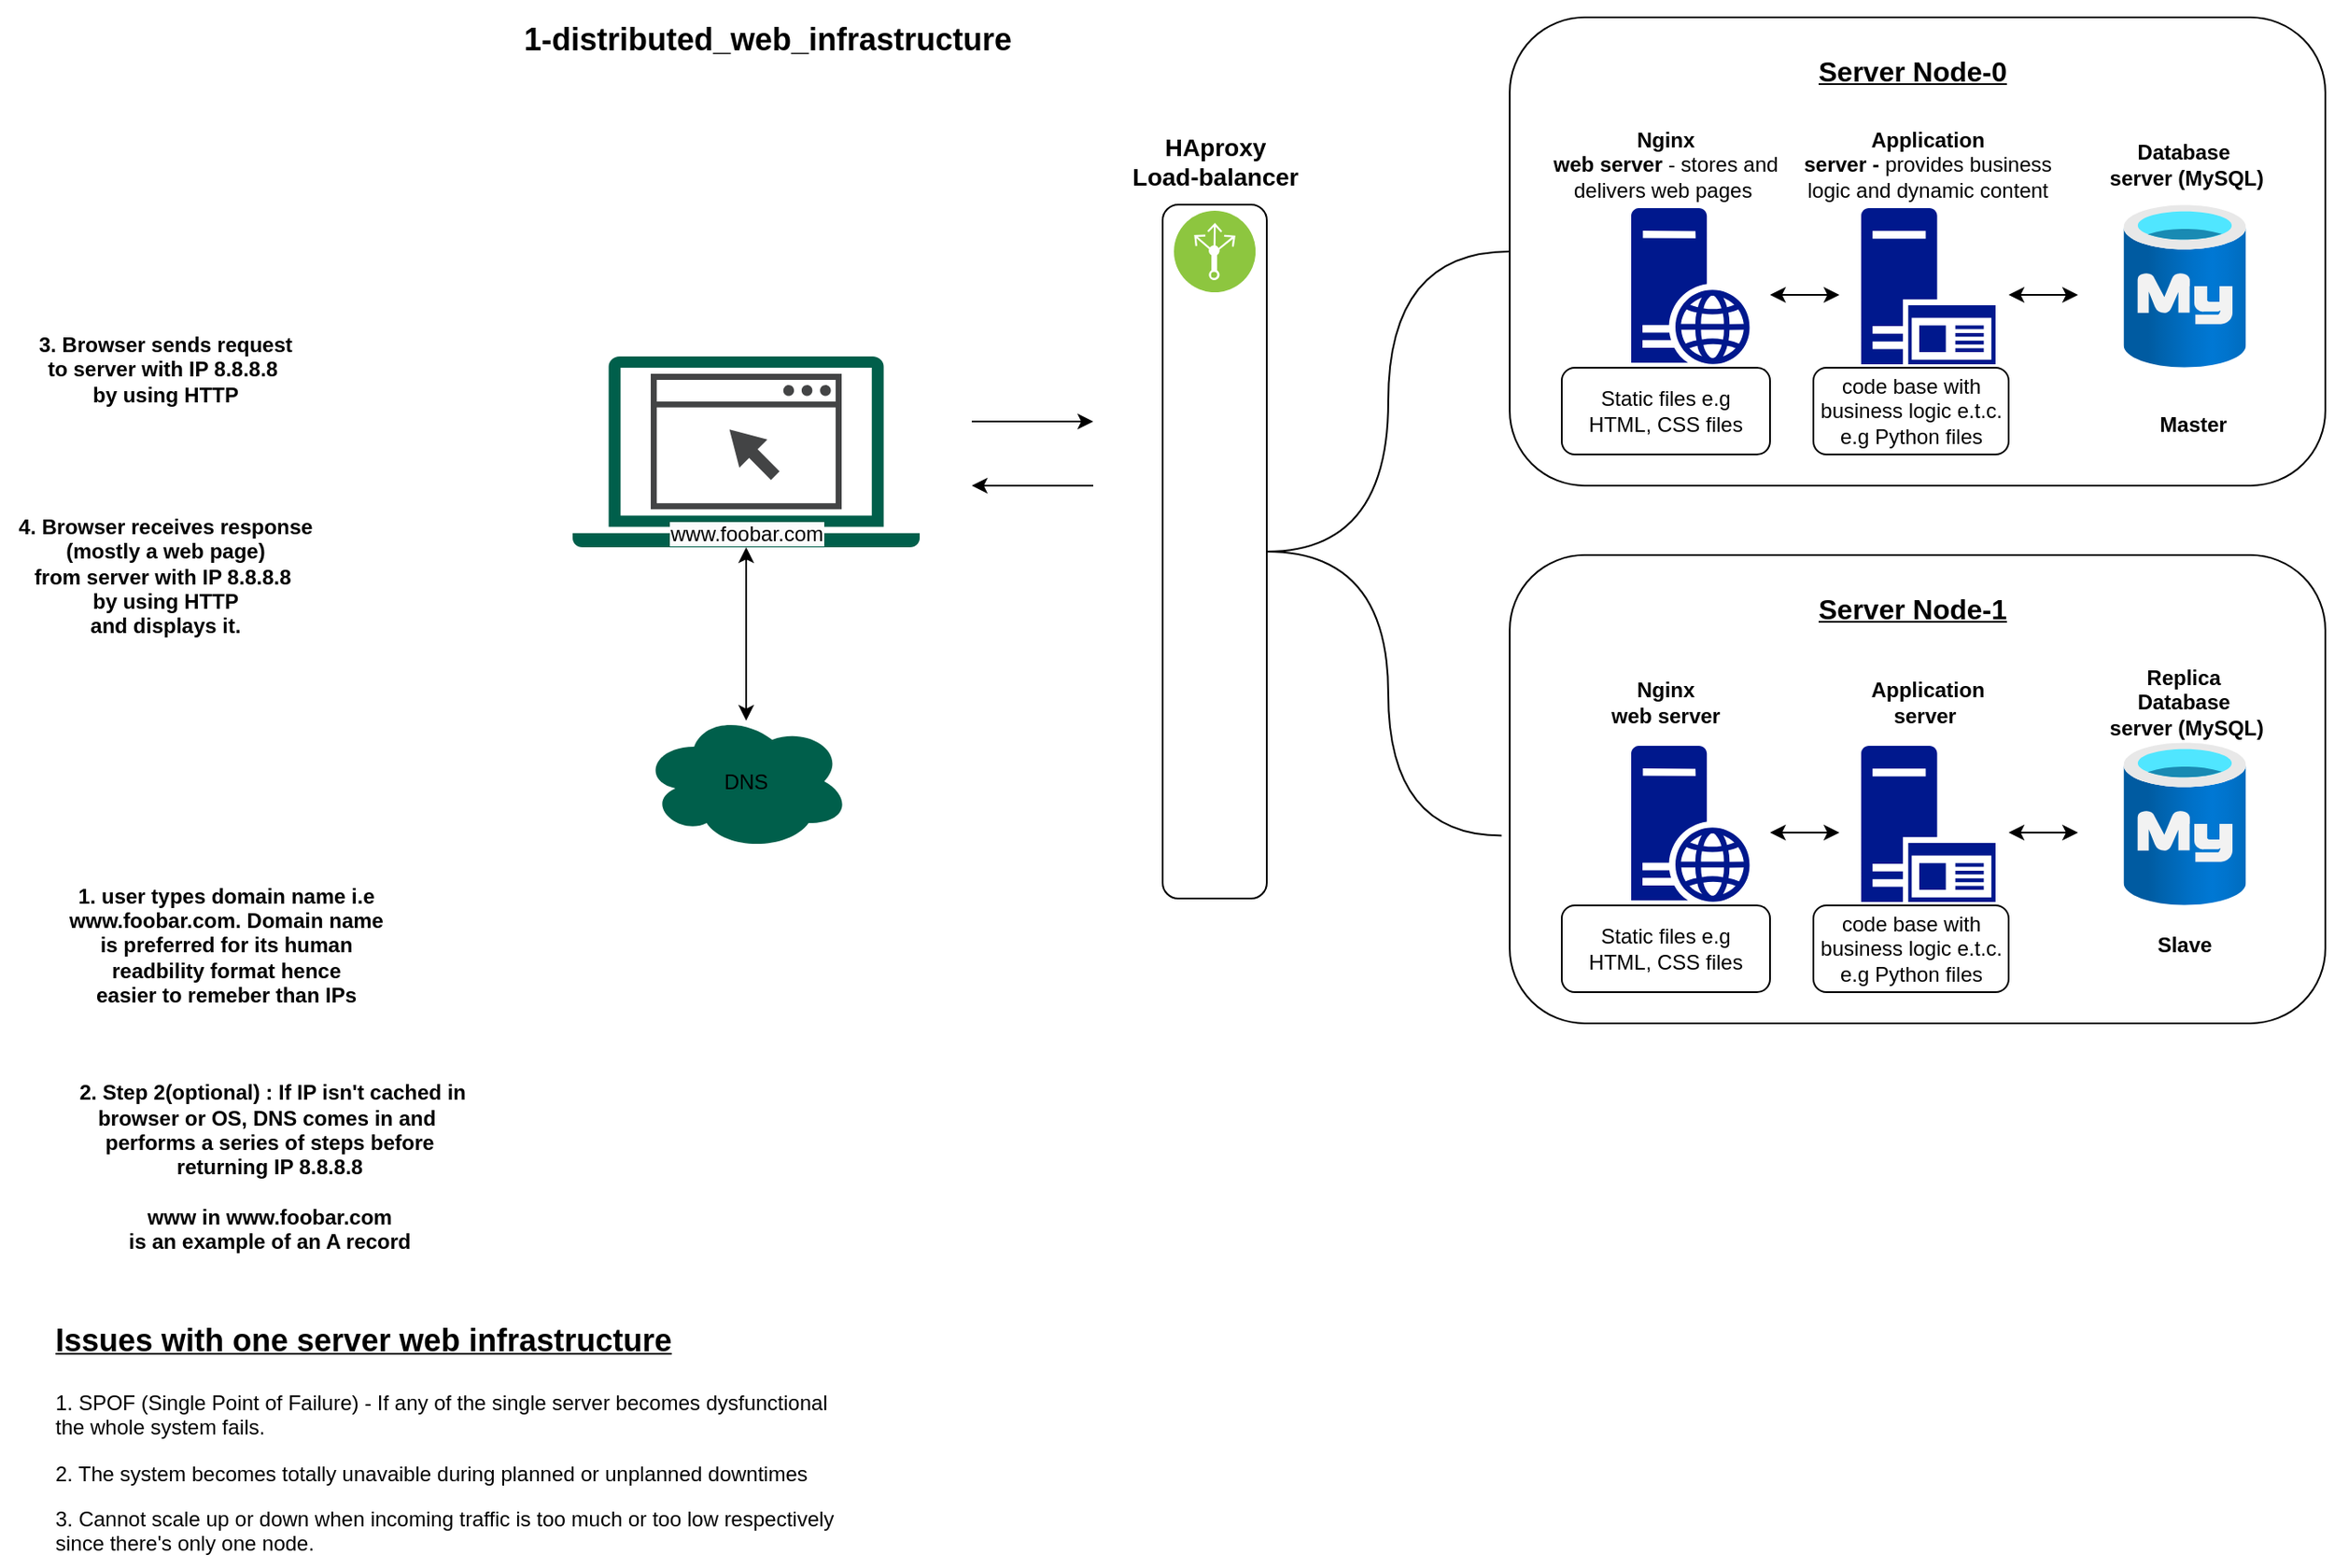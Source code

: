 <mxfile version="24.4.14" type="github">
  <diagram name="Page-1" id="l7S9s0gpHkuD1PCT-KlX">
    <mxGraphModel dx="2547" dy="798" grid="1" gridSize="10" guides="1" tooltips="1" connect="1" arrows="1" fold="1" page="1" pageScale="1" pageWidth="827" pageHeight="1169" math="0" shadow="0">
      <root>
        <mxCell id="0" />
        <mxCell id="1" parent="0" />
        <mxCell id="bt8VCo4-8VBRQeiGRI23-1" value="" style="rounded=1;whiteSpace=wrap;html=1;arcSize=16;" vertex="1" parent="1">
          <mxGeometry x="570" y="50" width="470" height="270" as="geometry" />
        </mxCell>
        <mxCell id="bt8VCo4-8VBRQeiGRI23-2" value="" style="sketch=0;pointerEvents=1;shadow=0;dashed=0;html=1;strokeColor=none;fillColor=#005F4B;labelPosition=center;verticalLabelPosition=bottom;verticalAlign=top;align=center;outlineConnect=0;shape=mxgraph.veeam2.laptop;" vertex="1" parent="1">
          <mxGeometry x="30" y="245.5" width="200" height="110" as="geometry" />
        </mxCell>
        <UserObject label="&lt;span style=&quot;color: rgb(0, 0, 0); font-family: Helvetica; font-size: 12px; font-style: normal; font-variant-ligatures: normal; font-variant-caps: normal; font-weight: 400; letter-spacing: normal; orphans: 2; text-align: center; text-indent: 0px; text-transform: none; widows: 2; word-spacing: 0px; -webkit-text-stroke-width: 0px; white-space: nowrap; background-color: rgb(251, 251, 251); text-decoration-thickness: initial; text-decoration-style: initial; text-decoration-color: initial; display: inline !important; float: none;&quot;&gt;www.foobar.com&lt;/span&gt;" link="&lt;span style=&quot;color: rgb(0, 0, 0); font-family: Helvetica; font-size: 12px; font-style: normal; font-variant-ligatures: normal; font-variant-caps: normal; font-weight: 400; letter-spacing: normal; orphans: 2; text-align: center; text-indent: 0px; text-transform: none; widows: 2; word-spacing: 0px; -webkit-text-stroke-width: 0px; white-space: nowrap; background-color: rgb(251, 251, 251); text-decoration-thickness: initial; text-decoration-style: initial; text-decoration-color: initial; display: inline !important; float: none;&quot;&gt;www.foobar.com&lt;/span&gt;" id="bt8VCo4-8VBRQeiGRI23-3">
          <mxCell style="sketch=0;pointerEvents=1;shadow=0;dashed=0;html=1;strokeColor=none;fillColor=#434445;aspect=fixed;labelPosition=center;verticalLabelPosition=bottom;verticalAlign=top;align=center;outlineConnect=0;shape=mxgraph.vvd.web_browser;" vertex="1" parent="1">
            <mxGeometry x="75" y="255.5" width="110" height="78.1" as="geometry" />
          </mxCell>
        </UserObject>
        <mxCell id="bt8VCo4-8VBRQeiGRI23-4" value="" style="ellipse;shape=cloud;whiteSpace=wrap;html=1;verticalAlign=top;fillColor=#005F4B;strokeColor=none;sketch=0;pointerEvents=1;shadow=0;dashed=0;" vertex="1" parent="1">
          <mxGeometry x="70" y="450.5" width="120" height="80" as="geometry" />
        </mxCell>
        <mxCell id="bt8VCo4-8VBRQeiGRI23-5" value="" style="endArrow=classic;startArrow=classic;html=1;rounded=0;exitX=0.5;exitY=0.063;exitDx=0;exitDy=0;exitPerimeter=0;" edge="1" parent="1" source="bt8VCo4-8VBRQeiGRI23-4" target="bt8VCo4-8VBRQeiGRI23-2">
          <mxGeometry width="50" height="50" relative="1" as="geometry">
            <mxPoint x="100" y="445.5" as="sourcePoint" />
            <mxPoint x="150" y="395.5" as="targetPoint" />
          </mxGeometry>
        </mxCell>
        <mxCell id="bt8VCo4-8VBRQeiGRI23-6" value="DNS" style="text;html=1;align=center;verticalAlign=middle;whiteSpace=wrap;rounded=0;" vertex="1" parent="1">
          <mxGeometry x="100" y="475.5" width="60" height="30" as="geometry" />
        </mxCell>
        <mxCell id="bt8VCo4-8VBRQeiGRI23-7" value="&lt;h1 style=&quot;margin-top: 0px;&quot;&gt;&lt;font style=&quot;font-size: 18px;&quot;&gt;1-distributed_web_infrastructure&lt;/font&gt;&lt;/h1&gt;" style="text;html=1;whiteSpace=wrap;overflow=hidden;rounded=0;" vertex="1" parent="1">
          <mxGeometry y="40" width="300" height="40" as="geometry" />
        </mxCell>
        <mxCell id="bt8VCo4-8VBRQeiGRI23-10" value="&lt;b&gt;3. Browser sends request&lt;/b&gt;&lt;div&gt;&lt;b&gt;to server with IP 8.8.8.8&amp;nbsp;&lt;/b&gt;&lt;/div&gt;&lt;div&gt;&lt;b&gt;by using HTTP&lt;/b&gt;&lt;/div&gt;" style="text;html=1;align=center;verticalAlign=middle;resizable=0;points=[];autosize=1;strokeColor=none;fillColor=none;" vertex="1" parent="1">
          <mxGeometry x="-290" y="223" width="170" height="60" as="geometry" />
        </mxCell>
        <mxCell id="bt8VCo4-8VBRQeiGRI23-12" value="&lt;div&gt;&lt;b&gt;&lt;br&gt;&lt;/b&gt;&lt;/div&gt;&lt;b&gt;4. Browser receives response&lt;/b&gt;&lt;div&gt;&lt;b&gt;(mostly a web page)&lt;br&gt;&lt;/b&gt;&lt;div&gt;&lt;div&gt;&lt;b&gt;from server with IP 8.8.8.8&amp;nbsp;&lt;/b&gt;&lt;/div&gt;&lt;div&gt;&lt;b&gt;by using HTTP&lt;/b&gt;&lt;/div&gt;&lt;/div&gt;&lt;/div&gt;&lt;div&gt;&lt;b&gt;and displays it.&lt;/b&gt;&lt;/div&gt;" style="text;html=1;align=center;verticalAlign=middle;resizable=0;points=[];autosize=1;strokeColor=none;fillColor=none;" vertex="1" parent="1">
          <mxGeometry x="-300" y="315" width="190" height="100" as="geometry" />
        </mxCell>
        <mxCell id="bt8VCo4-8VBRQeiGRI23-13" value="" style="sketch=0;aspect=fixed;pointerEvents=1;shadow=0;dashed=0;html=1;strokeColor=none;labelPosition=center;verticalLabelPosition=bottom;verticalAlign=top;align=center;fillColor=#00188D;shape=mxgraph.mscae.enterprise.web_server" vertex="1" parent="1">
          <mxGeometry x="640" y="160" width="68.4" height="90" as="geometry" />
        </mxCell>
        <mxCell id="bt8VCo4-8VBRQeiGRI23-14" value="" style="sketch=0;aspect=fixed;pointerEvents=1;shadow=0;dashed=0;html=1;strokeColor=none;labelPosition=center;verticalLabelPosition=bottom;verticalAlign=top;align=center;fillColor=#00188D;shape=mxgraph.mscae.enterprise.application_server2" vertex="1" parent="1">
          <mxGeometry x="772.55" y="160" width="77.4" height="90" as="geometry" />
        </mxCell>
        <mxCell id="bt8VCo4-8VBRQeiGRI23-15" value="" style="image;aspect=fixed;html=1;points=[];align=center;fontSize=12;image=img/lib/azure2/databases/Azure_Database_MySQL_Server.svg;" vertex="1" parent="1">
          <mxGeometry x="923.75" y="158" width="70.5" height="94" as="geometry" />
        </mxCell>
        <mxCell id="bt8VCo4-8VBRQeiGRI23-16" value="&lt;b&gt;Nginx&lt;/b&gt;&lt;div&gt;&lt;b&gt;web server&lt;/b&gt; - stores and delivers web pages&amp;nbsp;&lt;/div&gt;" style="text;html=1;align=center;verticalAlign=middle;whiteSpace=wrap;rounded=0;" vertex="1" parent="1">
          <mxGeometry x="590" y="120" width="140" height="30" as="geometry" />
        </mxCell>
        <mxCell id="bt8VCo4-8VBRQeiGRI23-17" value="&lt;b&gt;Application&lt;/b&gt;&lt;div&gt;&lt;b&gt;server - &lt;/b&gt;provides business logic and dynamic content&lt;/div&gt;" style="text;html=1;align=center;verticalAlign=middle;whiteSpace=wrap;rounded=0;" vertex="1" parent="1">
          <mxGeometry x="731.25" y="120" width="160" height="30" as="geometry" />
        </mxCell>
        <mxCell id="bt8VCo4-8VBRQeiGRI23-18" value="&lt;b&gt;Database&lt;/b&gt;&lt;div&gt;&lt;b&gt;&amp;nbsp;server (MySQL)&lt;/b&gt;&lt;/div&gt;" style="text;html=1;align=center;verticalAlign=middle;whiteSpace=wrap;rounded=0;" vertex="1" parent="1">
          <mxGeometry x="911.38" y="120" width="95.25" height="30" as="geometry" />
        </mxCell>
        <mxCell id="bt8VCo4-8VBRQeiGRI23-19" value="Static files e.g&lt;div&gt;HTML, CSS files&lt;/div&gt;" style="rounded=1;whiteSpace=wrap;html=1;" vertex="1" parent="1">
          <mxGeometry x="600" y="252" width="120" height="50" as="geometry" />
        </mxCell>
        <mxCell id="bt8VCo4-8VBRQeiGRI23-20" value="code base with business logic e.t.c. e.g Python files" style="rounded=1;whiteSpace=wrap;html=1;" vertex="1" parent="1">
          <mxGeometry x="745" y="252" width="112.5" height="50" as="geometry" />
        </mxCell>
        <mxCell id="bt8VCo4-8VBRQeiGRI23-23" value="" style="endArrow=classic;startArrow=classic;html=1;rounded=0;" edge="1" parent="1">
          <mxGeometry width="50" height="50" relative="1" as="geometry">
            <mxPoint x="720" y="210" as="sourcePoint" />
            <mxPoint x="760" y="210" as="targetPoint" />
          </mxGeometry>
        </mxCell>
        <mxCell id="bt8VCo4-8VBRQeiGRI23-24" value="" style="endArrow=classic;startArrow=classic;html=1;rounded=0;" edge="1" parent="1">
          <mxGeometry width="50" height="50" relative="1" as="geometry">
            <mxPoint x="857.5" y="210" as="sourcePoint" />
            <mxPoint x="897.5" y="210" as="targetPoint" />
          </mxGeometry>
        </mxCell>
        <mxCell id="bt8VCo4-8VBRQeiGRI23-26" value="&lt;h1 style=&quot;margin-top: 0px;&quot;&gt;&lt;font size=&quot;3&quot; style=&quot;&quot;&gt;&lt;u style=&quot;&quot;&gt;Server Node-0&lt;/u&gt;&lt;/font&gt;&lt;/h1&gt;" style="text;html=1;whiteSpace=wrap;overflow=hidden;rounded=0;" vertex="1" parent="1">
          <mxGeometry x="746.25" y="58" width="137.5" height="40" as="geometry" />
        </mxCell>
        <mxCell id="bt8VCo4-8VBRQeiGRI23-27" value="&lt;b&gt;Master&lt;/b&gt;" style="text;html=1;align=center;verticalAlign=middle;whiteSpace=wrap;rounded=0;" vertex="1" parent="1">
          <mxGeometry x="883.75" y="270" width="160" height="30" as="geometry" />
        </mxCell>
        <mxCell id="bt8VCo4-8VBRQeiGRI23-29" value="&lt;h1 style=&quot;margin-top: 0px;&quot;&gt;&lt;font style=&quot;font-size: 18px;&quot;&gt;&lt;u&gt;Issues with one server web infrastructure&lt;/u&gt;&lt;/font&gt;&lt;/h1&gt;&lt;p&gt;1. SPOF (Single Point of Failure) - If any of the single server becomes dysfunctional the whole system fails.&lt;/p&gt;&lt;p&gt;2. The system becomes totally unavaible during planned or unplanned downtimes&lt;/p&gt;&lt;p&gt;3. Cannot scale up or down when incoming traffic is too much or too low respectively since there&#39;s only one node.&lt;/p&gt;" style="text;html=1;whiteSpace=wrap;overflow=hidden;rounded=0;" vertex="1" parent="1">
          <mxGeometry x="-270" y="790" width="460" height="150" as="geometry" />
        </mxCell>
        <mxCell id="bt8VCo4-8VBRQeiGRI23-30" value="&lt;b&gt;&amp;nbsp;2. Step 2(optional) : If IP isn&#39;t cached in&lt;/b&gt;&lt;div&gt;&lt;b&gt;browser or OS, DNS comes in and&amp;nbsp;&lt;/b&gt;&lt;/div&gt;&lt;div&gt;&lt;b&gt;performs a series of steps before&lt;/b&gt;&lt;/div&gt;&lt;div&gt;&lt;b&gt;returning IP 8.8.8.8&lt;/b&gt;&lt;/div&gt;&lt;div&gt;&lt;b&gt;&lt;br&gt;&lt;/b&gt;&lt;/div&gt;&lt;div&gt;&lt;b&gt;www in www.foobar.com&lt;/b&gt;&lt;/div&gt;&lt;div&gt;&lt;b&gt;is an example of an A record&lt;/b&gt;&lt;/div&gt;" style="text;html=1;align=center;verticalAlign=middle;resizable=0;points=[];autosize=1;strokeColor=none;fillColor=none;" vertex="1" parent="1">
          <mxGeometry x="-270" y="657.95" width="250" height="110" as="geometry" />
        </mxCell>
        <mxCell id="bt8VCo4-8VBRQeiGRI23-31" value="&lt;b&gt;1. user types domain name i.e&lt;/b&gt;&lt;div&gt;&lt;b&gt;www.foobar.com. Domain name&lt;/b&gt;&lt;/div&gt;&lt;div&gt;&lt;b&gt;is preferred for its human&lt;/b&gt;&lt;/div&gt;&lt;div&gt;&lt;b&gt;readbility format hence&lt;/b&gt;&lt;/div&gt;&lt;div&gt;&lt;b&gt;easier to remeber than IPs&lt;/b&gt;&lt;/div&gt;" style="text;html=1;align=center;verticalAlign=middle;resizable=0;points=[];autosize=1;strokeColor=none;fillColor=none;" vertex="1" parent="1">
          <mxGeometry x="-270" y="540" width="200" height="90" as="geometry" />
        </mxCell>
        <mxCell id="bt8VCo4-8VBRQeiGRI23-32" value="" style="rounded=1;whiteSpace=wrap;html=1;arcSize=16;" vertex="1" parent="1">
          <mxGeometry x="570" y="360" width="470" height="270" as="geometry" />
        </mxCell>
        <mxCell id="bt8VCo4-8VBRQeiGRI23-33" value="" style="sketch=0;aspect=fixed;pointerEvents=1;shadow=0;dashed=0;html=1;strokeColor=none;labelPosition=center;verticalLabelPosition=bottom;verticalAlign=top;align=center;fillColor=#00188D;shape=mxgraph.mscae.enterprise.web_server" vertex="1" parent="1">
          <mxGeometry x="640" y="470" width="68.4" height="90" as="geometry" />
        </mxCell>
        <mxCell id="bt8VCo4-8VBRQeiGRI23-34" value="" style="sketch=0;aspect=fixed;pointerEvents=1;shadow=0;dashed=0;html=1;strokeColor=none;labelPosition=center;verticalLabelPosition=bottom;verticalAlign=top;align=center;fillColor=#00188D;shape=mxgraph.mscae.enterprise.application_server2" vertex="1" parent="1">
          <mxGeometry x="772.55" y="470" width="77.4" height="90" as="geometry" />
        </mxCell>
        <mxCell id="bt8VCo4-8VBRQeiGRI23-35" value="" style="image;aspect=fixed;html=1;points=[];align=center;fontSize=12;image=img/lib/azure2/databases/Azure_Database_MySQL_Server.svg;" vertex="1" parent="1">
          <mxGeometry x="923.75" y="468" width="70.5" height="94" as="geometry" />
        </mxCell>
        <mxCell id="bt8VCo4-8VBRQeiGRI23-36" value="&lt;b&gt;Nginx&lt;/b&gt;&lt;div&gt;&lt;b&gt;web server&lt;/b&gt;&lt;span style=&quot;color: rgba(0, 0, 0, 0); font-family: monospace; font-size: 0px; text-align: start; text-wrap: nowrap;&quot;&gt;3CmxGraphModel%3E%3Croot%3E%3CmxCell%20id%3D%220%22%2F%3E%3CmxCell%20id%3D%221%22%20parent%3D%220%22%2F%3E%3CmxCell%20id%3D%222%22%20value%3D%22%22%20style%3D%22endArrow%3Dclassic%3Bhtml%3D1%3Brounded%3D0%3B%22%20edge%3D%221%22%20parent%3D%221%22%3E%3CmxGeometry%20width%3D%2250%22%20height%3D%2250%22%20relative%3D%221%22%20as%3D%22geometry%22%3E%3CmxPoint%20x%3D%22260%22%20y%3D%22283%22%20as%3D%22sourcePoint%22%2F%3E%3CmxPoint%20x%3D%22330%22%20y%3D%22283%22%20as%3D%22targetPoint%22%2F%3E%3C%2FmxGeometry%3E%3C%2FmxCell%3E%3CmxCell%20id%3D%223%22%20value%3D%22%22%20style%3D%22endArrow%3Dclassic%3Bhtml%3D1%3Brounded%3D0%3BentryX%3D0%3BentryY%3D0.25%3BentryDx%3D0%3BentryDy%3D0%3B%22%20edge%3D%221%22%20parent%3D%221%22%3E%3CmxGeometry%20width%3D%2250%22%20height%3D%2250%22%20relative%3D%221%22%20as%3D%22geometry%22%3E%3CmxPoint%20x%3D%22330%22%20y%3D%22320%22%20as%3D%22sourcePoint%22%2F%3E%3CmxPoint%20x%3D%22260%22%20y%3D%22320%22%20as%3D%22targetPoint%22%2F%3E%3C%2FmxGeometry%3E%3C%2FmxCell%3E%3C%2Froot%3E%3C&lt;/span&gt;&lt;/div&gt;" style="text;html=1;align=center;verticalAlign=middle;whiteSpace=wrap;rounded=0;" vertex="1" parent="1">
          <mxGeometry x="590" y="430" width="140" height="30" as="geometry" />
        </mxCell>
        <mxCell id="bt8VCo4-8VBRQeiGRI23-37" value="&lt;b&gt;Application&lt;/b&gt;&lt;div&gt;&lt;b&gt;server&amp;nbsp;&lt;/b&gt;&lt;/div&gt;" style="text;html=1;align=center;verticalAlign=middle;whiteSpace=wrap;rounded=0;" vertex="1" parent="1">
          <mxGeometry x="731.25" y="430" width="160" height="30" as="geometry" />
        </mxCell>
        <mxCell id="bt8VCo4-8VBRQeiGRI23-38" value="&lt;b&gt;Replica Database&lt;/b&gt;&lt;div&gt;&lt;b&gt;&amp;nbsp;server (MySQL)&lt;/b&gt;&lt;/div&gt;" style="text;html=1;align=center;verticalAlign=middle;whiteSpace=wrap;rounded=0;" vertex="1" parent="1">
          <mxGeometry x="911.38" y="430" width="95.25" height="30" as="geometry" />
        </mxCell>
        <mxCell id="bt8VCo4-8VBRQeiGRI23-39" value="Static files e.g&lt;div&gt;HTML, CSS files&lt;/div&gt;" style="rounded=1;whiteSpace=wrap;html=1;" vertex="1" parent="1">
          <mxGeometry x="600" y="562" width="120" height="50" as="geometry" />
        </mxCell>
        <mxCell id="bt8VCo4-8VBRQeiGRI23-40" value="code base with business logic e.t.c. e.g Python files" style="rounded=1;whiteSpace=wrap;html=1;" vertex="1" parent="1">
          <mxGeometry x="745" y="562" width="112.5" height="50" as="geometry" />
        </mxCell>
        <mxCell id="bt8VCo4-8VBRQeiGRI23-41" value="" style="endArrow=classic;startArrow=classic;html=1;rounded=0;" edge="1" parent="1">
          <mxGeometry width="50" height="50" relative="1" as="geometry">
            <mxPoint x="720" y="520" as="sourcePoint" />
            <mxPoint x="760" y="520" as="targetPoint" />
          </mxGeometry>
        </mxCell>
        <mxCell id="bt8VCo4-8VBRQeiGRI23-42" value="" style="endArrow=classic;startArrow=classic;html=1;rounded=0;" edge="1" parent="1">
          <mxGeometry width="50" height="50" relative="1" as="geometry">
            <mxPoint x="857.5" y="520" as="sourcePoint" />
            <mxPoint x="897.5" y="520" as="targetPoint" />
          </mxGeometry>
        </mxCell>
        <mxCell id="bt8VCo4-8VBRQeiGRI23-43" value="&lt;h1 style=&quot;margin-top: 0px;&quot;&gt;&lt;font size=&quot;3&quot; style=&quot;&quot;&gt;&lt;u style=&quot;&quot;&gt;Server Node-1&lt;/u&gt;&lt;/font&gt;&lt;/h1&gt;" style="text;html=1;whiteSpace=wrap;overflow=hidden;rounded=0;" vertex="1" parent="1">
          <mxGeometry x="746.25" y="368" width="137.5" height="40" as="geometry" />
        </mxCell>
        <mxCell id="bt8VCo4-8VBRQeiGRI23-45" value="" style="rounded=1;whiteSpace=wrap;html=1;" vertex="1" parent="1">
          <mxGeometry x="370" y="158" width="60" height="400" as="geometry" />
        </mxCell>
        <mxCell id="bt8VCo4-8VBRQeiGRI23-50" value="" style="image;aspect=fixed;perimeter=ellipsePerimeter;html=1;align=center;shadow=0;dashed=0;fontColor=#4277BB;labelBackgroundColor=default;fontSize=12;spacingTop=3;image=img/lib/ibm/infrastructure/load_balancing_routing.svg;" vertex="1" parent="1">
          <mxGeometry x="376.5" y="161.5" width="47" height="47" as="geometry" />
        </mxCell>
        <mxCell id="bt8VCo4-8VBRQeiGRI23-51" value="&lt;div&gt;&lt;b&gt;&lt;font style=&quot;font-size: 14px;&quot;&gt;HAproxy&lt;/font&gt;&lt;/b&gt;&lt;/div&gt;&lt;b&gt;&lt;font style=&quot;font-size: 14px;&quot;&gt;Load-balancer&lt;/font&gt;&lt;/b&gt;" style="text;html=1;align=center;verticalAlign=middle;resizable=0;points=[];autosize=1;strokeColor=none;fillColor=none;" vertex="1" parent="1">
          <mxGeometry x="340" y="108" width="120" height="50" as="geometry" />
        </mxCell>
        <mxCell id="bt8VCo4-8VBRQeiGRI23-52" value="" style="endArrow=classic;html=1;rounded=0;" edge="1" parent="1">
          <mxGeometry width="50" height="50" relative="1" as="geometry">
            <mxPoint x="260" y="283" as="sourcePoint" />
            <mxPoint x="330" y="283" as="targetPoint" />
          </mxGeometry>
        </mxCell>
        <mxCell id="bt8VCo4-8VBRQeiGRI23-53" value="" style="endArrow=classic;html=1;rounded=0;entryX=0;entryY=0.25;entryDx=0;entryDy=0;" edge="1" parent="1">
          <mxGeometry width="50" height="50" relative="1" as="geometry">
            <mxPoint x="330" y="320" as="sourcePoint" />
            <mxPoint x="260" y="320" as="targetPoint" />
          </mxGeometry>
        </mxCell>
        <mxCell id="bt8VCo4-8VBRQeiGRI23-57" value="" style="endArrow=none;html=1;rounded=0;edgeStyle=orthogonalEdgeStyle;curved=1;entryX=0;entryY=0.5;entryDx=0;entryDy=0;" edge="1" parent="1" source="bt8VCo4-8VBRQeiGRI23-45" target="bt8VCo4-8VBRQeiGRI23-1">
          <mxGeometry width="50" height="50" relative="1" as="geometry">
            <mxPoint x="490" y="310" as="sourcePoint" />
            <mxPoint x="540" y="260" as="targetPoint" />
          </mxGeometry>
        </mxCell>
        <mxCell id="bt8VCo4-8VBRQeiGRI23-59" value="&lt;b&gt;Slave&lt;/b&gt;" style="text;html=1;align=center;verticalAlign=middle;whiteSpace=wrap;rounded=0;" vertex="1" parent="1">
          <mxGeometry x="879" y="570" width="160" height="30" as="geometry" />
        </mxCell>
        <mxCell id="bt8VCo4-8VBRQeiGRI23-60" value="" style="endArrow=none;html=1;rounded=0;edgeStyle=orthogonalEdgeStyle;curved=1;entryX=-0.01;entryY=0.599;entryDx=0;entryDy=0;entryPerimeter=0;exitX=1;exitY=0.5;exitDx=0;exitDy=0;" edge="1" parent="1" source="bt8VCo4-8VBRQeiGRI23-45" target="bt8VCo4-8VBRQeiGRI23-32">
          <mxGeometry width="50" height="50" relative="1" as="geometry">
            <mxPoint x="440" y="368" as="sourcePoint" />
            <mxPoint x="580" y="195" as="targetPoint" />
          </mxGeometry>
        </mxCell>
      </root>
    </mxGraphModel>
  </diagram>
</mxfile>
